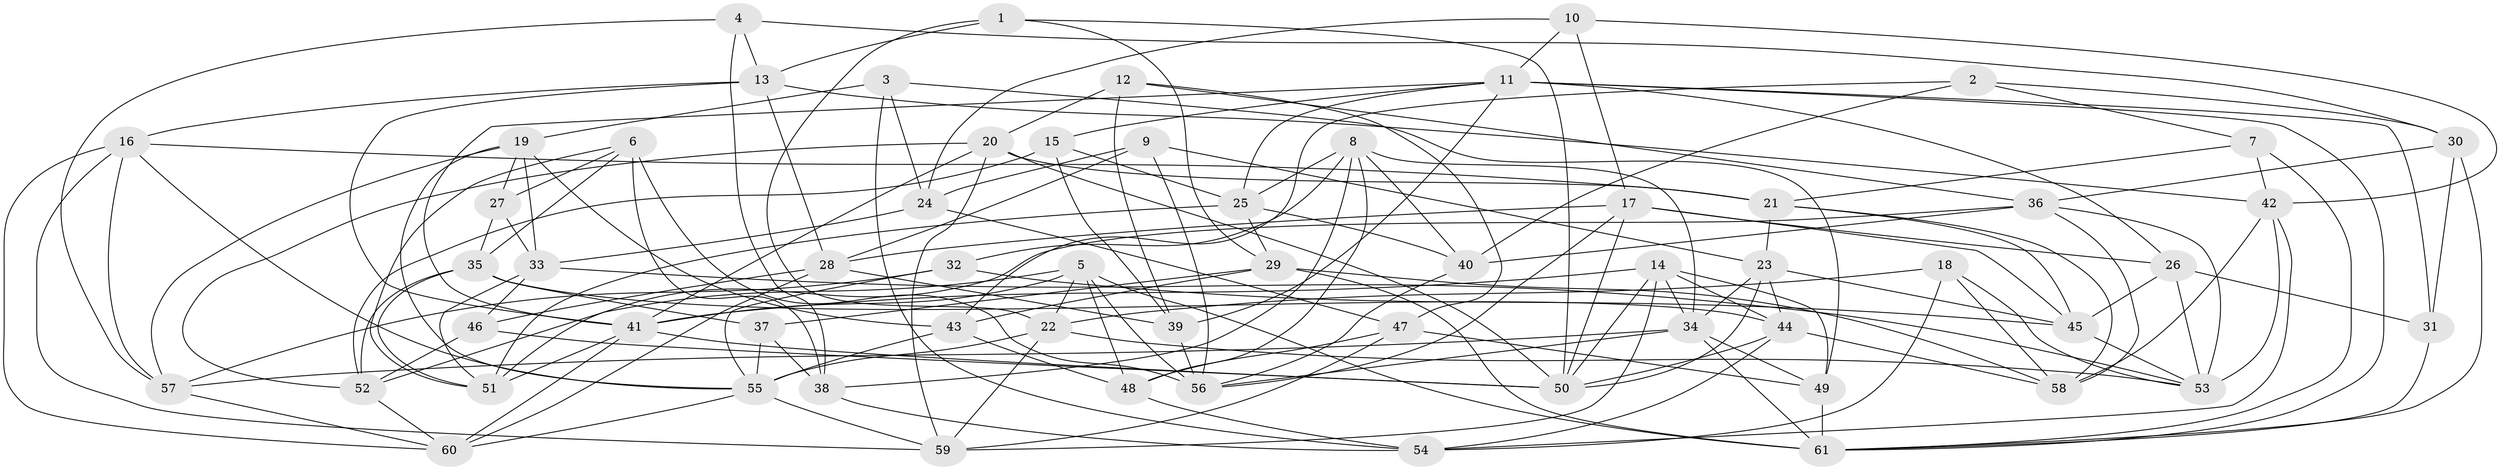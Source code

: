 // original degree distribution, {4: 1.0}
// Generated by graph-tools (version 1.1) at 2025/38/03/04/25 23:38:18]
// undirected, 61 vertices, 169 edges
graph export_dot {
  node [color=gray90,style=filled];
  1;
  2;
  3;
  4;
  5;
  6;
  7;
  8;
  9;
  10;
  11;
  12;
  13;
  14;
  15;
  16;
  17;
  18;
  19;
  20;
  21;
  22;
  23;
  24;
  25;
  26;
  27;
  28;
  29;
  30;
  31;
  32;
  33;
  34;
  35;
  36;
  37;
  38;
  39;
  40;
  41;
  42;
  43;
  44;
  45;
  46;
  47;
  48;
  49;
  50;
  51;
  52;
  53;
  54;
  55;
  56;
  57;
  58;
  59;
  60;
  61;
  1 -- 13 [weight=1.0];
  1 -- 22 [weight=1.0];
  1 -- 29 [weight=1.0];
  1 -- 50 [weight=1.0];
  2 -- 7 [weight=1.0];
  2 -- 30 [weight=2.0];
  2 -- 40 [weight=2.0];
  2 -- 43 [weight=1.0];
  3 -- 19 [weight=1.0];
  3 -- 24 [weight=1.0];
  3 -- 49 [weight=1.0];
  3 -- 54 [weight=1.0];
  4 -- 13 [weight=1.0];
  4 -- 30 [weight=1.0];
  4 -- 38 [weight=1.0];
  4 -- 57 [weight=1.0];
  5 -- 22 [weight=1.0];
  5 -- 41 [weight=1.0];
  5 -- 48 [weight=1.0];
  5 -- 52 [weight=1.0];
  5 -- 56 [weight=1.0];
  5 -- 61 [weight=1.0];
  6 -- 27 [weight=1.0];
  6 -- 35 [weight=1.0];
  6 -- 38 [weight=2.0];
  6 -- 51 [weight=1.0];
  6 -- 56 [weight=1.0];
  7 -- 21 [weight=1.0];
  7 -- 42 [weight=1.0];
  7 -- 61 [weight=1.0];
  8 -- 25 [weight=1.0];
  8 -- 32 [weight=1.0];
  8 -- 34 [weight=1.0];
  8 -- 38 [weight=1.0];
  8 -- 40 [weight=1.0];
  8 -- 48 [weight=1.0];
  9 -- 23 [weight=1.0];
  9 -- 24 [weight=1.0];
  9 -- 28 [weight=1.0];
  9 -- 56 [weight=1.0];
  10 -- 11 [weight=1.0];
  10 -- 17 [weight=1.0];
  10 -- 24 [weight=1.0];
  10 -- 42 [weight=1.0];
  11 -- 15 [weight=1.0];
  11 -- 25 [weight=1.0];
  11 -- 26 [weight=1.0];
  11 -- 31 [weight=1.0];
  11 -- 39 [weight=1.0];
  11 -- 41 [weight=1.0];
  11 -- 61 [weight=1.0];
  12 -- 20 [weight=1.0];
  12 -- 36 [weight=1.0];
  12 -- 39 [weight=1.0];
  12 -- 47 [weight=1.0];
  13 -- 16 [weight=1.0];
  13 -- 28 [weight=1.0];
  13 -- 41 [weight=1.0];
  13 -- 42 [weight=1.0];
  14 -- 34 [weight=1.0];
  14 -- 41 [weight=1.0];
  14 -- 44 [weight=1.0];
  14 -- 49 [weight=1.0];
  14 -- 50 [weight=1.0];
  14 -- 59 [weight=1.0];
  15 -- 25 [weight=1.0];
  15 -- 39 [weight=1.0];
  15 -- 52 [weight=1.0];
  16 -- 21 [weight=1.0];
  16 -- 55 [weight=1.0];
  16 -- 57 [weight=1.0];
  16 -- 59 [weight=1.0];
  16 -- 60 [weight=1.0];
  17 -- 26 [weight=1.0];
  17 -- 28 [weight=1.0];
  17 -- 45 [weight=1.0];
  17 -- 50 [weight=1.0];
  17 -- 56 [weight=1.0];
  18 -- 22 [weight=1.0];
  18 -- 53 [weight=1.0];
  18 -- 54 [weight=1.0];
  18 -- 58 [weight=1.0];
  19 -- 27 [weight=1.0];
  19 -- 33 [weight=1.0];
  19 -- 43 [weight=1.0];
  19 -- 55 [weight=1.0];
  19 -- 57 [weight=1.0];
  20 -- 21 [weight=1.0];
  20 -- 41 [weight=1.0];
  20 -- 50 [weight=1.0];
  20 -- 52 [weight=1.0];
  20 -- 59 [weight=1.0];
  21 -- 23 [weight=1.0];
  21 -- 45 [weight=1.0];
  21 -- 58 [weight=1.0];
  22 -- 53 [weight=1.0];
  22 -- 55 [weight=1.0];
  22 -- 59 [weight=1.0];
  23 -- 34 [weight=1.0];
  23 -- 44 [weight=1.0];
  23 -- 45 [weight=1.0];
  23 -- 50 [weight=1.0];
  24 -- 33 [weight=1.0];
  24 -- 47 [weight=2.0];
  25 -- 29 [weight=1.0];
  25 -- 40 [weight=1.0];
  25 -- 51 [weight=1.0];
  26 -- 31 [weight=1.0];
  26 -- 45 [weight=1.0];
  26 -- 53 [weight=2.0];
  27 -- 33 [weight=1.0];
  27 -- 35 [weight=1.0];
  28 -- 39 [weight=1.0];
  28 -- 46 [weight=1.0];
  28 -- 60 [weight=1.0];
  29 -- 37 [weight=1.0];
  29 -- 43 [weight=1.0];
  29 -- 58 [weight=1.0];
  29 -- 61 [weight=1.0];
  30 -- 31 [weight=1.0];
  30 -- 36 [weight=1.0];
  30 -- 61 [weight=1.0];
  31 -- 61 [weight=1.0];
  32 -- 45 [weight=1.0];
  32 -- 55 [weight=1.0];
  32 -- 57 [weight=1.0];
  33 -- 46 [weight=1.0];
  33 -- 51 [weight=1.0];
  33 -- 53 [weight=1.0];
  34 -- 49 [weight=1.0];
  34 -- 56 [weight=1.0];
  34 -- 57 [weight=1.0];
  34 -- 61 [weight=2.0];
  35 -- 37 [weight=1.0];
  35 -- 44 [weight=1.0];
  35 -- 51 [weight=1.0];
  35 -- 52 [weight=1.0];
  36 -- 40 [weight=1.0];
  36 -- 51 [weight=1.0];
  36 -- 53 [weight=1.0];
  36 -- 58 [weight=1.0];
  37 -- 38 [weight=1.0];
  37 -- 55 [weight=1.0];
  38 -- 54 [weight=1.0];
  39 -- 56 [weight=2.0];
  40 -- 56 [weight=1.0];
  41 -- 50 [weight=1.0];
  41 -- 51 [weight=1.0];
  41 -- 60 [weight=1.0];
  42 -- 53 [weight=1.0];
  42 -- 54 [weight=1.0];
  42 -- 58 [weight=1.0];
  43 -- 48 [weight=2.0];
  43 -- 55 [weight=1.0];
  44 -- 50 [weight=1.0];
  44 -- 54 [weight=1.0];
  44 -- 58 [weight=1.0];
  45 -- 53 [weight=1.0];
  46 -- 50 [weight=1.0];
  46 -- 52 [weight=1.0];
  47 -- 48 [weight=1.0];
  47 -- 49 [weight=1.0];
  47 -- 59 [weight=1.0];
  48 -- 54 [weight=1.0];
  49 -- 61 [weight=2.0];
  52 -- 60 [weight=1.0];
  55 -- 59 [weight=1.0];
  55 -- 60 [weight=1.0];
  57 -- 60 [weight=1.0];
}

